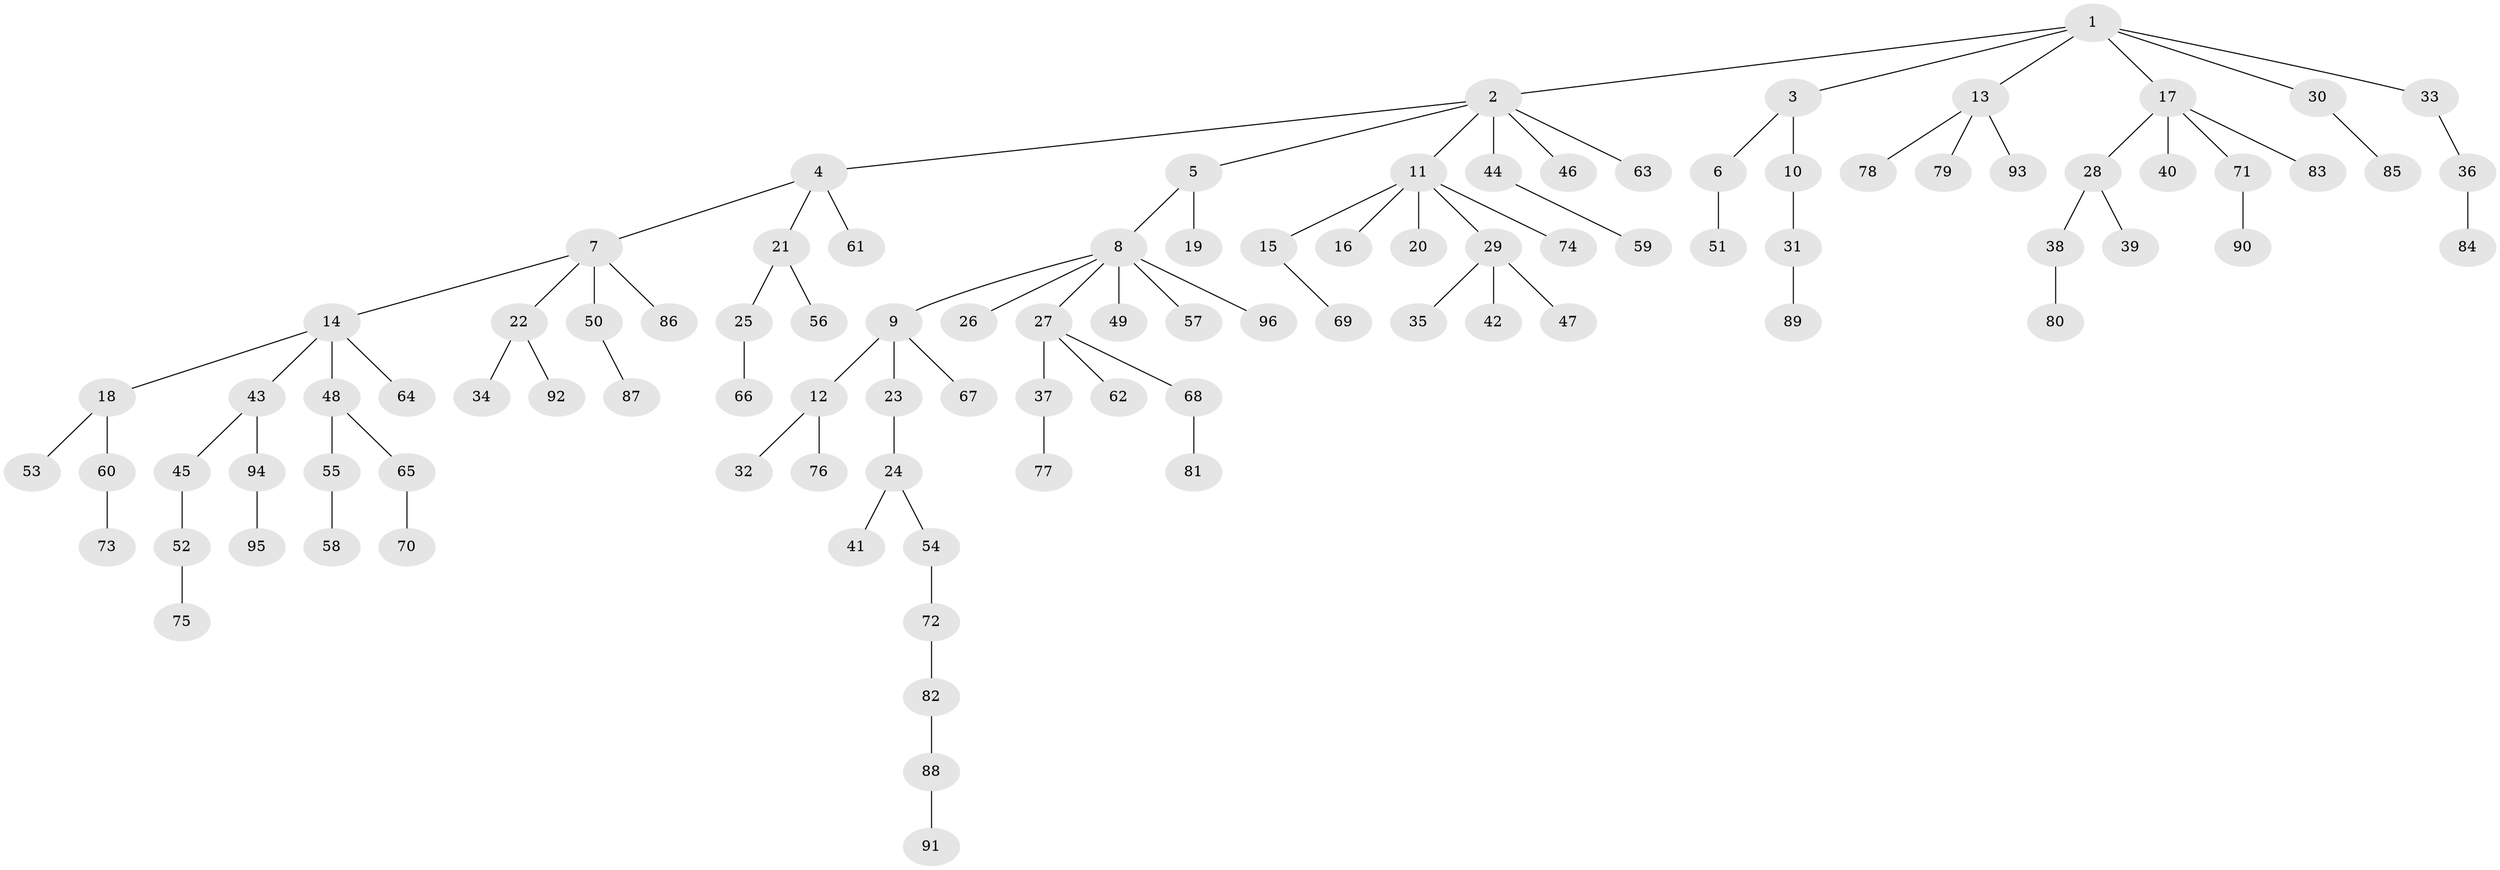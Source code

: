 // coarse degree distribution, {6: 0.047619047619047616, 7: 0.015873015873015872, 3: 0.12698412698412698, 2: 0.19047619047619047, 5: 0.047619047619047616, 1: 0.5714285714285714}
// Generated by graph-tools (version 1.1) at 2025/52/02/27/25 19:52:13]
// undirected, 96 vertices, 95 edges
graph export_dot {
graph [start="1"]
  node [color=gray90,style=filled];
  1;
  2;
  3;
  4;
  5;
  6;
  7;
  8;
  9;
  10;
  11;
  12;
  13;
  14;
  15;
  16;
  17;
  18;
  19;
  20;
  21;
  22;
  23;
  24;
  25;
  26;
  27;
  28;
  29;
  30;
  31;
  32;
  33;
  34;
  35;
  36;
  37;
  38;
  39;
  40;
  41;
  42;
  43;
  44;
  45;
  46;
  47;
  48;
  49;
  50;
  51;
  52;
  53;
  54;
  55;
  56;
  57;
  58;
  59;
  60;
  61;
  62;
  63;
  64;
  65;
  66;
  67;
  68;
  69;
  70;
  71;
  72;
  73;
  74;
  75;
  76;
  77;
  78;
  79;
  80;
  81;
  82;
  83;
  84;
  85;
  86;
  87;
  88;
  89;
  90;
  91;
  92;
  93;
  94;
  95;
  96;
  1 -- 2;
  1 -- 3;
  1 -- 13;
  1 -- 17;
  1 -- 30;
  1 -- 33;
  2 -- 4;
  2 -- 5;
  2 -- 11;
  2 -- 44;
  2 -- 46;
  2 -- 63;
  3 -- 6;
  3 -- 10;
  4 -- 7;
  4 -- 21;
  4 -- 61;
  5 -- 8;
  5 -- 19;
  6 -- 51;
  7 -- 14;
  7 -- 22;
  7 -- 50;
  7 -- 86;
  8 -- 9;
  8 -- 26;
  8 -- 27;
  8 -- 49;
  8 -- 57;
  8 -- 96;
  9 -- 12;
  9 -- 23;
  9 -- 67;
  10 -- 31;
  11 -- 15;
  11 -- 16;
  11 -- 20;
  11 -- 29;
  11 -- 74;
  12 -- 32;
  12 -- 76;
  13 -- 78;
  13 -- 79;
  13 -- 93;
  14 -- 18;
  14 -- 43;
  14 -- 48;
  14 -- 64;
  15 -- 69;
  17 -- 28;
  17 -- 40;
  17 -- 71;
  17 -- 83;
  18 -- 53;
  18 -- 60;
  21 -- 25;
  21 -- 56;
  22 -- 34;
  22 -- 92;
  23 -- 24;
  24 -- 41;
  24 -- 54;
  25 -- 66;
  27 -- 37;
  27 -- 62;
  27 -- 68;
  28 -- 38;
  28 -- 39;
  29 -- 35;
  29 -- 42;
  29 -- 47;
  30 -- 85;
  31 -- 89;
  33 -- 36;
  36 -- 84;
  37 -- 77;
  38 -- 80;
  43 -- 45;
  43 -- 94;
  44 -- 59;
  45 -- 52;
  48 -- 55;
  48 -- 65;
  50 -- 87;
  52 -- 75;
  54 -- 72;
  55 -- 58;
  60 -- 73;
  65 -- 70;
  68 -- 81;
  71 -- 90;
  72 -- 82;
  82 -- 88;
  88 -- 91;
  94 -- 95;
}
